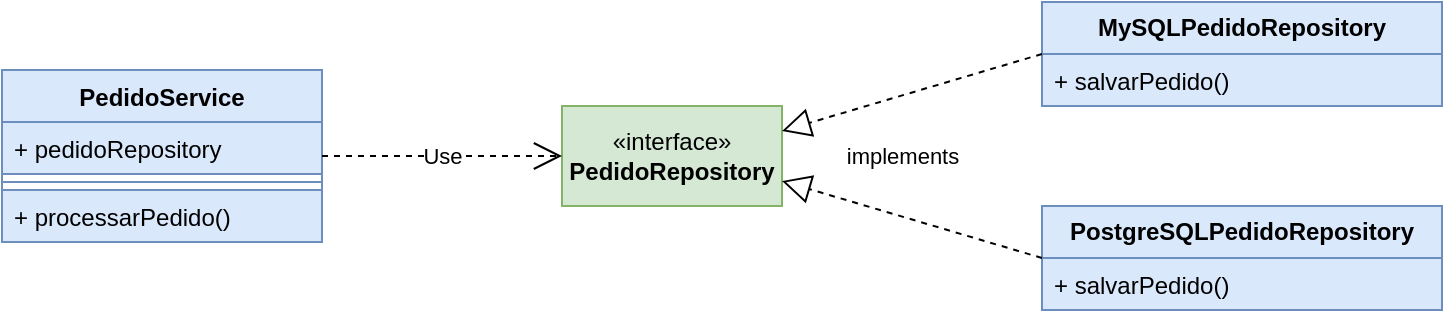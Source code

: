<mxfile version="26.1.1">
  <diagram name="Página-1" id="sKtvUKkXsM1A63BWnuUI">
    <mxGraphModel dx="828" dy="452" grid="1" gridSize="10" guides="1" tooltips="1" connect="1" arrows="1" fold="1" page="1" pageScale="1" pageWidth="827" pageHeight="1169" math="0" shadow="0">
      <root>
        <mxCell id="0" />
        <mxCell id="1" parent="0" />
        <mxCell id="hJNVOGJDQunX71H1jrqZ-1" value="PedidoService" style="swimlane;fontStyle=1;align=center;verticalAlign=top;childLayout=stackLayout;horizontal=1;startSize=26;horizontalStack=0;resizeParent=1;resizeParentMax=0;resizeLast=0;collapsible=1;marginBottom=0;whiteSpace=wrap;html=1;fillColor=#dae8fc;strokeColor=#6c8ebf;" vertex="1" parent="1">
          <mxGeometry x="60" y="250" width="160" height="86" as="geometry" />
        </mxCell>
        <mxCell id="hJNVOGJDQunX71H1jrqZ-2" value="+ pedidoRepository" style="text;strokeColor=#6c8ebf;fillColor=#dae8fc;align=left;verticalAlign=top;spacingLeft=4;spacingRight=4;overflow=hidden;rotatable=0;points=[[0,0.5],[1,0.5]];portConstraint=eastwest;whiteSpace=wrap;html=1;" vertex="1" parent="hJNVOGJDQunX71H1jrqZ-1">
          <mxGeometry y="26" width="160" height="26" as="geometry" />
        </mxCell>
        <mxCell id="hJNVOGJDQunX71H1jrqZ-3" value="" style="line;strokeWidth=1;fillColor=#dae8fc;align=left;verticalAlign=middle;spacingTop=-1;spacingLeft=3;spacingRight=3;rotatable=0;labelPosition=right;points=[];portConstraint=eastwest;strokeColor=#6c8ebf;" vertex="1" parent="hJNVOGJDQunX71H1jrqZ-1">
          <mxGeometry y="52" width="160" height="8" as="geometry" />
        </mxCell>
        <mxCell id="hJNVOGJDQunX71H1jrqZ-4" value="+ processarPedido()" style="text;strokeColor=#6c8ebf;fillColor=#dae8fc;align=left;verticalAlign=top;spacingLeft=4;spacingRight=4;overflow=hidden;rotatable=0;points=[[0,0.5],[1,0.5]];portConstraint=eastwest;whiteSpace=wrap;html=1;" vertex="1" parent="hJNVOGJDQunX71H1jrqZ-1">
          <mxGeometry y="60" width="160" height="26" as="geometry" />
        </mxCell>
        <mxCell id="hJNVOGJDQunX71H1jrqZ-5" value="«interface»&lt;br&gt;&lt;b&gt;PedidoRepository&lt;/b&gt;" style="html=1;whiteSpace=wrap;fillColor=#d5e8d4;strokeColor=#82b366;" vertex="1" parent="1">
          <mxGeometry x="340" y="268" width="110" height="50" as="geometry" />
        </mxCell>
        <mxCell id="hJNVOGJDQunX71H1jrqZ-6" value="&lt;b&gt;MySQLPedidoRepository&lt;/b&gt;" style="swimlane;fontStyle=0;childLayout=stackLayout;horizontal=1;startSize=26;fillColor=#dae8fc;horizontalStack=0;resizeParent=1;resizeParentMax=0;resizeLast=0;collapsible=1;marginBottom=0;whiteSpace=wrap;html=1;strokeColor=#6c8ebf;" vertex="1" parent="1">
          <mxGeometry x="580" y="216" width="200" height="52" as="geometry" />
        </mxCell>
        <mxCell id="hJNVOGJDQunX71H1jrqZ-7" value="+ salvarPedido()" style="text;strokeColor=#6c8ebf;fillColor=#dae8fc;align=left;verticalAlign=top;spacingLeft=4;spacingRight=4;overflow=hidden;rotatable=0;points=[[0,0.5],[1,0.5]];portConstraint=eastwest;whiteSpace=wrap;html=1;" vertex="1" parent="hJNVOGJDQunX71H1jrqZ-6">
          <mxGeometry y="26" width="200" height="26" as="geometry" />
        </mxCell>
        <mxCell id="hJNVOGJDQunX71H1jrqZ-11" value="&lt;b&gt;PostgreSQLPedidoRepository&lt;/b&gt;" style="swimlane;fontStyle=0;childLayout=stackLayout;horizontal=1;startSize=26;fillColor=#dae8fc;horizontalStack=0;resizeParent=1;resizeParentMax=0;resizeLast=0;collapsible=1;marginBottom=0;whiteSpace=wrap;html=1;strokeColor=#6c8ebf;" vertex="1" parent="1">
          <mxGeometry x="580" y="318" width="200" height="52" as="geometry" />
        </mxCell>
        <mxCell id="hJNVOGJDQunX71H1jrqZ-12" value="+ salvarPedido()" style="text;strokeColor=#6c8ebf;fillColor=#dae8fc;align=left;verticalAlign=top;spacingLeft=4;spacingRight=4;overflow=hidden;rotatable=0;points=[[0,0.5],[1,0.5]];portConstraint=eastwest;whiteSpace=wrap;html=1;" vertex="1" parent="hJNVOGJDQunX71H1jrqZ-11">
          <mxGeometry y="26" width="200" height="26" as="geometry" />
        </mxCell>
        <mxCell id="hJNVOGJDQunX71H1jrqZ-13" value="Use" style="endArrow=open;endSize=12;dashed=1;html=1;rounded=0;exitX=1;exitY=0.5;exitDx=0;exitDy=0;entryX=0;entryY=0.5;entryDx=0;entryDy=0;" edge="1" parent="1" source="hJNVOGJDQunX71H1jrqZ-1" target="hJNVOGJDQunX71H1jrqZ-5">
          <mxGeometry width="160" relative="1" as="geometry">
            <mxPoint x="254" y="292.5" as="sourcePoint" />
            <mxPoint x="340" y="293" as="targetPoint" />
          </mxGeometry>
        </mxCell>
        <mxCell id="hJNVOGJDQunX71H1jrqZ-15" value="" style="endArrow=block;dashed=1;endFill=0;endSize=12;html=1;rounded=0;entryX=1;entryY=0.25;entryDx=0;entryDy=0;exitX=0;exitY=0.5;exitDx=0;exitDy=0;" edge="1" parent="1" source="hJNVOGJDQunX71H1jrqZ-6" target="hJNVOGJDQunX71H1jrqZ-5">
          <mxGeometry width="160" relative="1" as="geometry">
            <mxPoint x="250" y="410" as="sourcePoint" />
            <mxPoint x="410" y="410" as="targetPoint" />
          </mxGeometry>
        </mxCell>
        <mxCell id="hJNVOGJDQunX71H1jrqZ-16" value="" style="endArrow=block;dashed=1;endFill=0;endSize=12;html=1;rounded=0;entryX=1;entryY=0.75;entryDx=0;entryDy=0;exitX=0;exitY=0.5;exitDx=0;exitDy=0;" edge="1" parent="1" source="hJNVOGJDQunX71H1jrqZ-11" target="hJNVOGJDQunX71H1jrqZ-5">
          <mxGeometry width="160" relative="1" as="geometry">
            <mxPoint x="250" y="410" as="sourcePoint" />
            <mxPoint x="410" y="410" as="targetPoint" />
          </mxGeometry>
        </mxCell>
        <mxCell id="hJNVOGJDQunX71H1jrqZ-17" value="implements" style="text;align=center;fontStyle=0;verticalAlign=middle;spacingLeft=3;spacingRight=3;strokeColor=none;rotatable=0;points=[[0,0.5],[1,0.5]];portConstraint=eastwest;html=1;fontSize=11;" vertex="1" parent="1">
          <mxGeometry x="470" y="280" width="80" height="26" as="geometry" />
        </mxCell>
      </root>
    </mxGraphModel>
  </diagram>
</mxfile>
